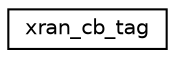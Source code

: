 digraph "Graphical Class Hierarchy"
{
 // LATEX_PDF_SIZE
  edge [fontname="Helvetica",fontsize="10",labelfontname="Helvetica",labelfontsize="10"];
  node [fontname="Helvetica",fontsize="10",shape=record];
  rankdir="LR";
  Node0 [label="xran_cb_tag",height=0.2,width=0.4,color="black", fillcolor="white", style="filled",URL="$structxran__cb__tag.html",tooltip=" "];
}
